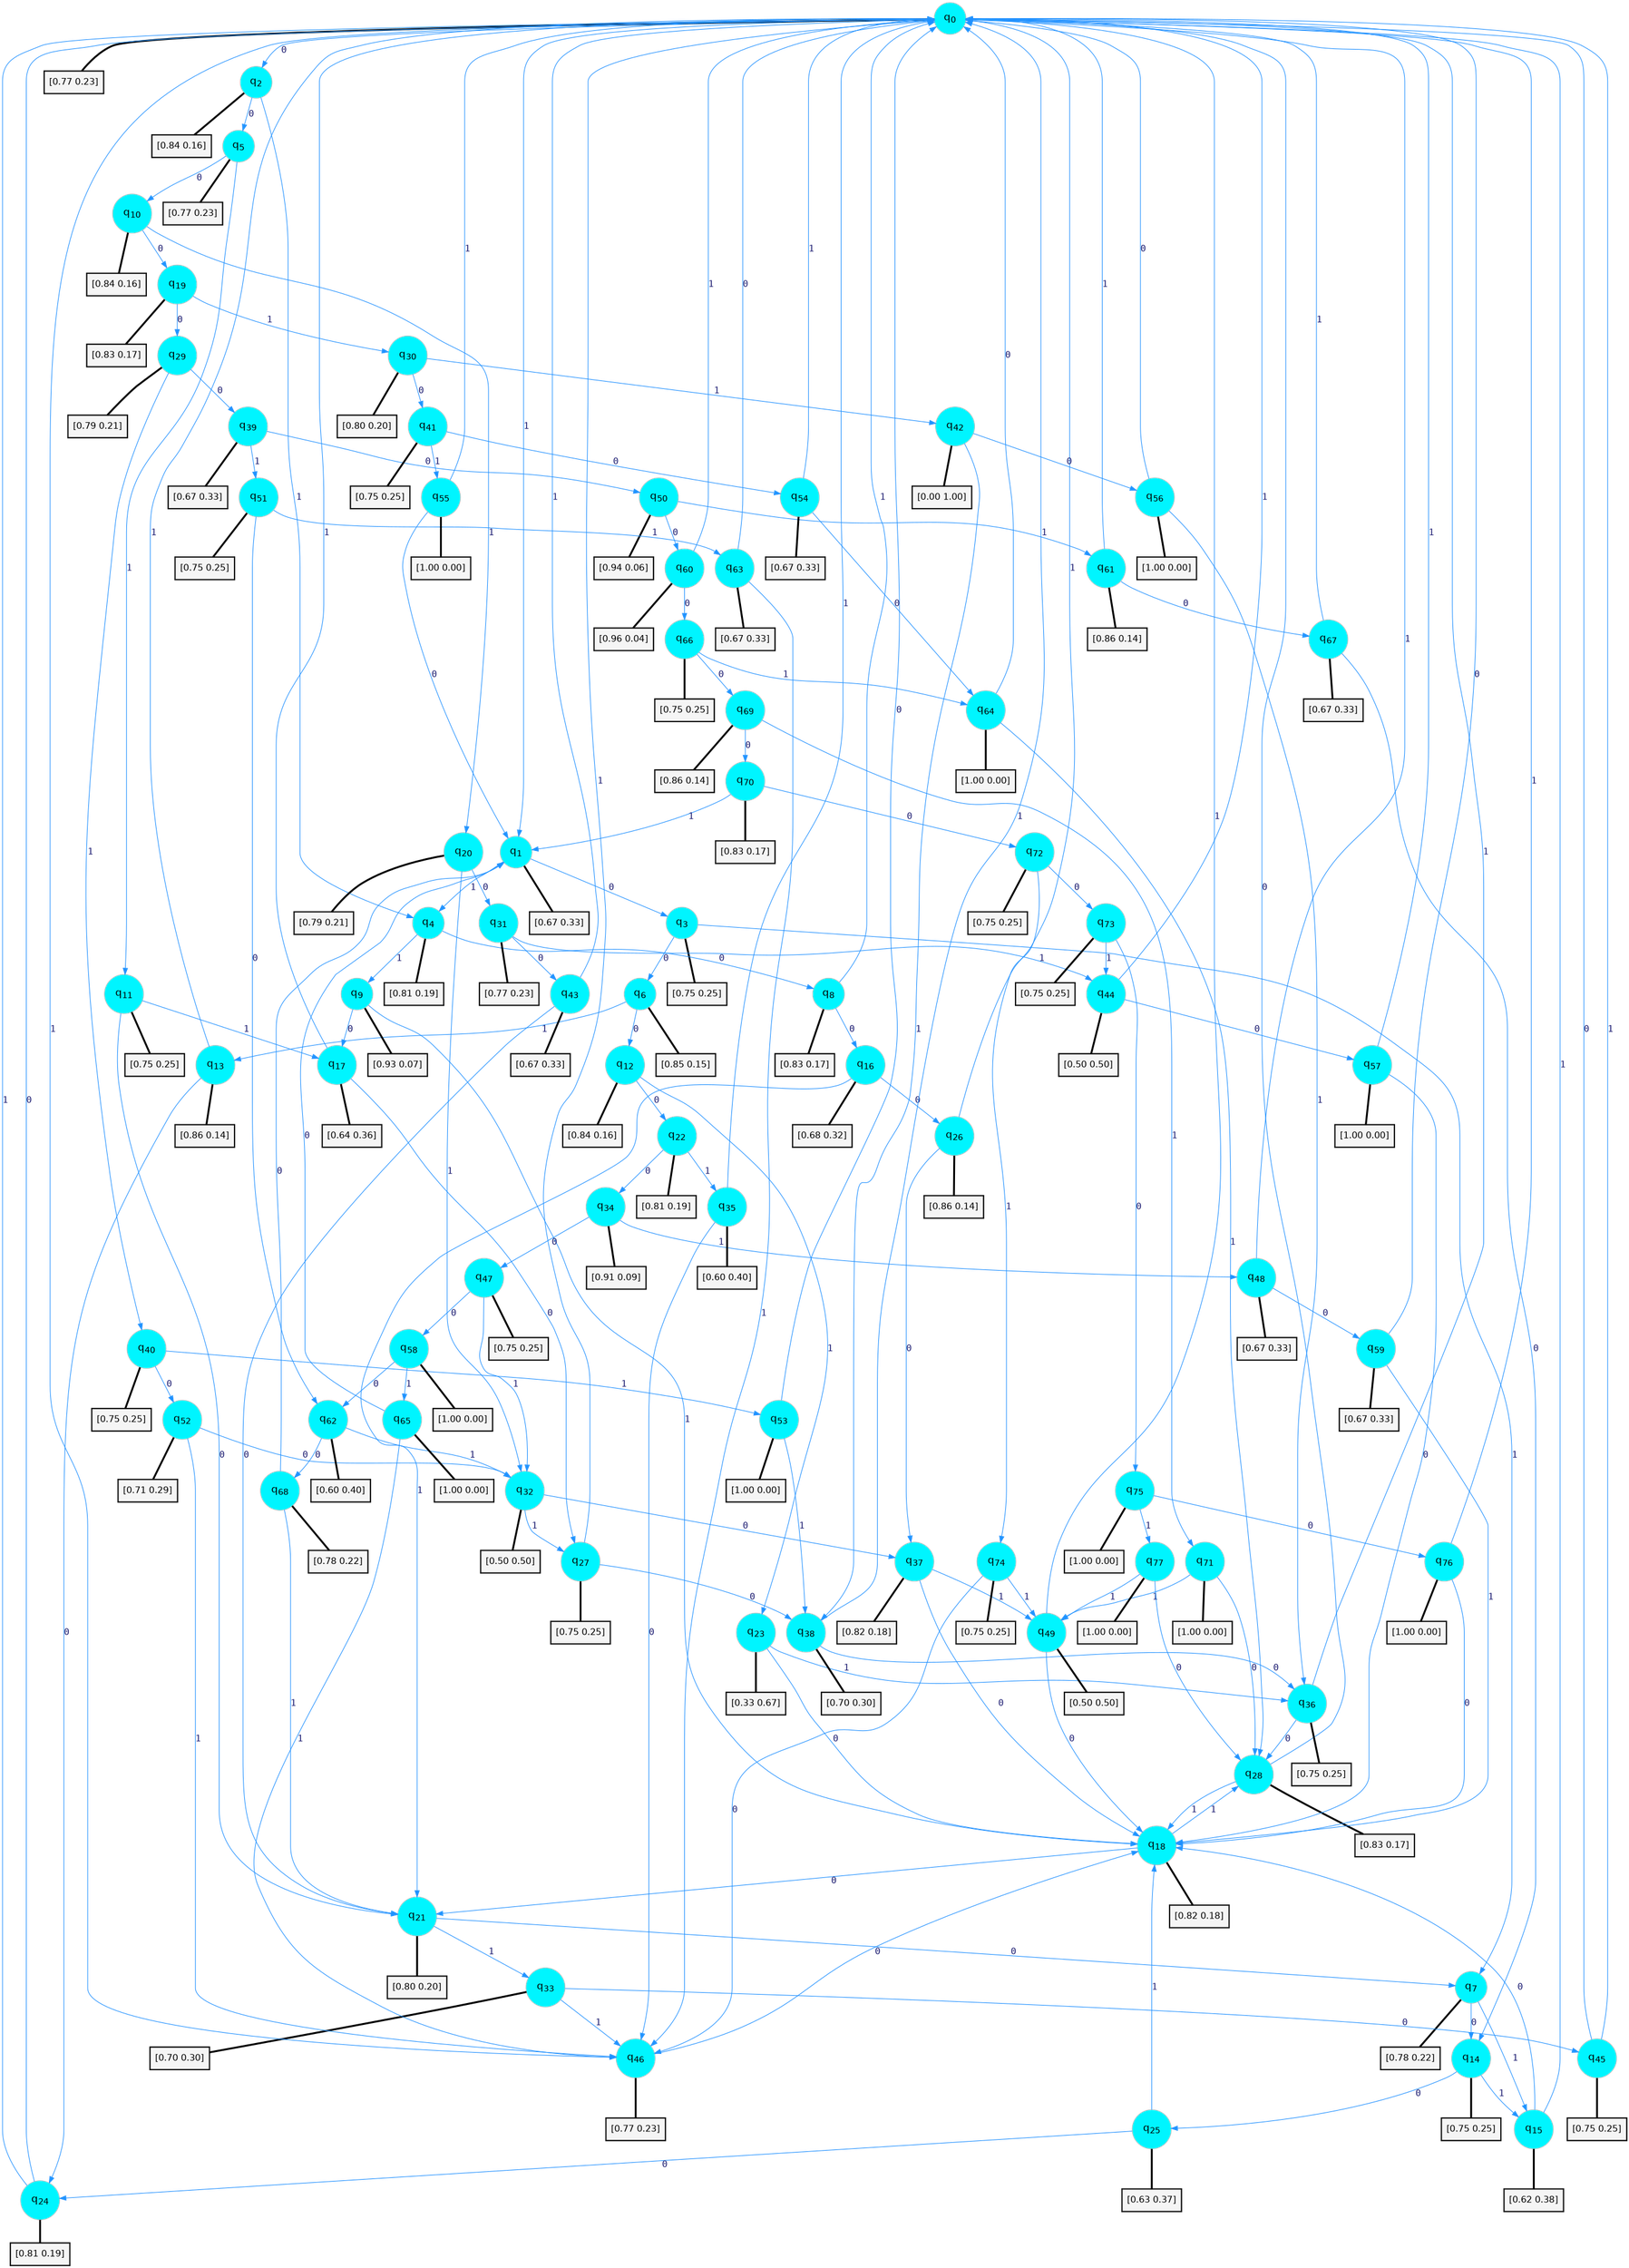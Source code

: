 digraph G {
graph [
bgcolor=transparent, dpi=300, rankdir=TD, size="40,25"];
node [
color=gray, fillcolor=turquoise1, fontcolor=black, fontname=Helvetica, fontsize=16, fontweight=bold, shape=circle, style=filled];
edge [
arrowsize=1, color=dodgerblue1, fontcolor=midnightblue, fontname=courier, fontweight=bold, penwidth=1, style=solid, weight=20];
0[label=<q<SUB>0</SUB>>];
1[label=<q<SUB>1</SUB>>];
2[label=<q<SUB>2</SUB>>];
3[label=<q<SUB>3</SUB>>];
4[label=<q<SUB>4</SUB>>];
5[label=<q<SUB>5</SUB>>];
6[label=<q<SUB>6</SUB>>];
7[label=<q<SUB>7</SUB>>];
8[label=<q<SUB>8</SUB>>];
9[label=<q<SUB>9</SUB>>];
10[label=<q<SUB>10</SUB>>];
11[label=<q<SUB>11</SUB>>];
12[label=<q<SUB>12</SUB>>];
13[label=<q<SUB>13</SUB>>];
14[label=<q<SUB>14</SUB>>];
15[label=<q<SUB>15</SUB>>];
16[label=<q<SUB>16</SUB>>];
17[label=<q<SUB>17</SUB>>];
18[label=<q<SUB>18</SUB>>];
19[label=<q<SUB>19</SUB>>];
20[label=<q<SUB>20</SUB>>];
21[label=<q<SUB>21</SUB>>];
22[label=<q<SUB>22</SUB>>];
23[label=<q<SUB>23</SUB>>];
24[label=<q<SUB>24</SUB>>];
25[label=<q<SUB>25</SUB>>];
26[label=<q<SUB>26</SUB>>];
27[label=<q<SUB>27</SUB>>];
28[label=<q<SUB>28</SUB>>];
29[label=<q<SUB>29</SUB>>];
30[label=<q<SUB>30</SUB>>];
31[label=<q<SUB>31</SUB>>];
32[label=<q<SUB>32</SUB>>];
33[label=<q<SUB>33</SUB>>];
34[label=<q<SUB>34</SUB>>];
35[label=<q<SUB>35</SUB>>];
36[label=<q<SUB>36</SUB>>];
37[label=<q<SUB>37</SUB>>];
38[label=<q<SUB>38</SUB>>];
39[label=<q<SUB>39</SUB>>];
40[label=<q<SUB>40</SUB>>];
41[label=<q<SUB>41</SUB>>];
42[label=<q<SUB>42</SUB>>];
43[label=<q<SUB>43</SUB>>];
44[label=<q<SUB>44</SUB>>];
45[label=<q<SUB>45</SUB>>];
46[label=<q<SUB>46</SUB>>];
47[label=<q<SUB>47</SUB>>];
48[label=<q<SUB>48</SUB>>];
49[label=<q<SUB>49</SUB>>];
50[label=<q<SUB>50</SUB>>];
51[label=<q<SUB>51</SUB>>];
52[label=<q<SUB>52</SUB>>];
53[label=<q<SUB>53</SUB>>];
54[label=<q<SUB>54</SUB>>];
55[label=<q<SUB>55</SUB>>];
56[label=<q<SUB>56</SUB>>];
57[label=<q<SUB>57</SUB>>];
58[label=<q<SUB>58</SUB>>];
59[label=<q<SUB>59</SUB>>];
60[label=<q<SUB>60</SUB>>];
61[label=<q<SUB>61</SUB>>];
62[label=<q<SUB>62</SUB>>];
63[label=<q<SUB>63</SUB>>];
64[label=<q<SUB>64</SUB>>];
65[label=<q<SUB>65</SUB>>];
66[label=<q<SUB>66</SUB>>];
67[label=<q<SUB>67</SUB>>];
68[label=<q<SUB>68</SUB>>];
69[label=<q<SUB>69</SUB>>];
70[label=<q<SUB>70</SUB>>];
71[label=<q<SUB>71</SUB>>];
72[label=<q<SUB>72</SUB>>];
73[label=<q<SUB>73</SUB>>];
74[label=<q<SUB>74</SUB>>];
75[label=<q<SUB>75</SUB>>];
76[label=<q<SUB>76</SUB>>];
77[label=<q<SUB>77</SUB>>];
78[label="[0.77 0.23]", shape=box,fontcolor=black, fontname=Helvetica, fontsize=14, penwidth=2, fillcolor=whitesmoke,color=black];
79[label="[0.67 0.33]", shape=box,fontcolor=black, fontname=Helvetica, fontsize=14, penwidth=2, fillcolor=whitesmoke,color=black];
80[label="[0.84 0.16]", shape=box,fontcolor=black, fontname=Helvetica, fontsize=14, penwidth=2, fillcolor=whitesmoke,color=black];
81[label="[0.75 0.25]", shape=box,fontcolor=black, fontname=Helvetica, fontsize=14, penwidth=2, fillcolor=whitesmoke,color=black];
82[label="[0.81 0.19]", shape=box,fontcolor=black, fontname=Helvetica, fontsize=14, penwidth=2, fillcolor=whitesmoke,color=black];
83[label="[0.77 0.23]", shape=box,fontcolor=black, fontname=Helvetica, fontsize=14, penwidth=2, fillcolor=whitesmoke,color=black];
84[label="[0.85 0.15]", shape=box,fontcolor=black, fontname=Helvetica, fontsize=14, penwidth=2, fillcolor=whitesmoke,color=black];
85[label="[0.78 0.22]", shape=box,fontcolor=black, fontname=Helvetica, fontsize=14, penwidth=2, fillcolor=whitesmoke,color=black];
86[label="[0.83 0.17]", shape=box,fontcolor=black, fontname=Helvetica, fontsize=14, penwidth=2, fillcolor=whitesmoke,color=black];
87[label="[0.93 0.07]", shape=box,fontcolor=black, fontname=Helvetica, fontsize=14, penwidth=2, fillcolor=whitesmoke,color=black];
88[label="[0.84 0.16]", shape=box,fontcolor=black, fontname=Helvetica, fontsize=14, penwidth=2, fillcolor=whitesmoke,color=black];
89[label="[0.75 0.25]", shape=box,fontcolor=black, fontname=Helvetica, fontsize=14, penwidth=2, fillcolor=whitesmoke,color=black];
90[label="[0.84 0.16]", shape=box,fontcolor=black, fontname=Helvetica, fontsize=14, penwidth=2, fillcolor=whitesmoke,color=black];
91[label="[0.86 0.14]", shape=box,fontcolor=black, fontname=Helvetica, fontsize=14, penwidth=2, fillcolor=whitesmoke,color=black];
92[label="[0.75 0.25]", shape=box,fontcolor=black, fontname=Helvetica, fontsize=14, penwidth=2, fillcolor=whitesmoke,color=black];
93[label="[0.62 0.38]", shape=box,fontcolor=black, fontname=Helvetica, fontsize=14, penwidth=2, fillcolor=whitesmoke,color=black];
94[label="[0.68 0.32]", shape=box,fontcolor=black, fontname=Helvetica, fontsize=14, penwidth=2, fillcolor=whitesmoke,color=black];
95[label="[0.64 0.36]", shape=box,fontcolor=black, fontname=Helvetica, fontsize=14, penwidth=2, fillcolor=whitesmoke,color=black];
96[label="[0.82 0.18]", shape=box,fontcolor=black, fontname=Helvetica, fontsize=14, penwidth=2, fillcolor=whitesmoke,color=black];
97[label="[0.83 0.17]", shape=box,fontcolor=black, fontname=Helvetica, fontsize=14, penwidth=2, fillcolor=whitesmoke,color=black];
98[label="[0.79 0.21]", shape=box,fontcolor=black, fontname=Helvetica, fontsize=14, penwidth=2, fillcolor=whitesmoke,color=black];
99[label="[0.80 0.20]", shape=box,fontcolor=black, fontname=Helvetica, fontsize=14, penwidth=2, fillcolor=whitesmoke,color=black];
100[label="[0.81 0.19]", shape=box,fontcolor=black, fontname=Helvetica, fontsize=14, penwidth=2, fillcolor=whitesmoke,color=black];
101[label="[0.33 0.67]", shape=box,fontcolor=black, fontname=Helvetica, fontsize=14, penwidth=2, fillcolor=whitesmoke,color=black];
102[label="[0.81 0.19]", shape=box,fontcolor=black, fontname=Helvetica, fontsize=14, penwidth=2, fillcolor=whitesmoke,color=black];
103[label="[0.63 0.37]", shape=box,fontcolor=black, fontname=Helvetica, fontsize=14, penwidth=2, fillcolor=whitesmoke,color=black];
104[label="[0.86 0.14]", shape=box,fontcolor=black, fontname=Helvetica, fontsize=14, penwidth=2, fillcolor=whitesmoke,color=black];
105[label="[0.75 0.25]", shape=box,fontcolor=black, fontname=Helvetica, fontsize=14, penwidth=2, fillcolor=whitesmoke,color=black];
106[label="[0.83 0.17]", shape=box,fontcolor=black, fontname=Helvetica, fontsize=14, penwidth=2, fillcolor=whitesmoke,color=black];
107[label="[0.79 0.21]", shape=box,fontcolor=black, fontname=Helvetica, fontsize=14, penwidth=2, fillcolor=whitesmoke,color=black];
108[label="[0.80 0.20]", shape=box,fontcolor=black, fontname=Helvetica, fontsize=14, penwidth=2, fillcolor=whitesmoke,color=black];
109[label="[0.77 0.23]", shape=box,fontcolor=black, fontname=Helvetica, fontsize=14, penwidth=2, fillcolor=whitesmoke,color=black];
110[label="[0.50 0.50]", shape=box,fontcolor=black, fontname=Helvetica, fontsize=14, penwidth=2, fillcolor=whitesmoke,color=black];
111[label="[0.70 0.30]", shape=box,fontcolor=black, fontname=Helvetica, fontsize=14, penwidth=2, fillcolor=whitesmoke,color=black];
112[label="[0.91 0.09]", shape=box,fontcolor=black, fontname=Helvetica, fontsize=14, penwidth=2, fillcolor=whitesmoke,color=black];
113[label="[0.60 0.40]", shape=box,fontcolor=black, fontname=Helvetica, fontsize=14, penwidth=2, fillcolor=whitesmoke,color=black];
114[label="[0.75 0.25]", shape=box,fontcolor=black, fontname=Helvetica, fontsize=14, penwidth=2, fillcolor=whitesmoke,color=black];
115[label="[0.82 0.18]", shape=box,fontcolor=black, fontname=Helvetica, fontsize=14, penwidth=2, fillcolor=whitesmoke,color=black];
116[label="[0.70 0.30]", shape=box,fontcolor=black, fontname=Helvetica, fontsize=14, penwidth=2, fillcolor=whitesmoke,color=black];
117[label="[0.67 0.33]", shape=box,fontcolor=black, fontname=Helvetica, fontsize=14, penwidth=2, fillcolor=whitesmoke,color=black];
118[label="[0.75 0.25]", shape=box,fontcolor=black, fontname=Helvetica, fontsize=14, penwidth=2, fillcolor=whitesmoke,color=black];
119[label="[0.75 0.25]", shape=box,fontcolor=black, fontname=Helvetica, fontsize=14, penwidth=2, fillcolor=whitesmoke,color=black];
120[label="[0.00 1.00]", shape=box,fontcolor=black, fontname=Helvetica, fontsize=14, penwidth=2, fillcolor=whitesmoke,color=black];
121[label="[0.67 0.33]", shape=box,fontcolor=black, fontname=Helvetica, fontsize=14, penwidth=2, fillcolor=whitesmoke,color=black];
122[label="[0.50 0.50]", shape=box,fontcolor=black, fontname=Helvetica, fontsize=14, penwidth=2, fillcolor=whitesmoke,color=black];
123[label="[0.75 0.25]", shape=box,fontcolor=black, fontname=Helvetica, fontsize=14, penwidth=2, fillcolor=whitesmoke,color=black];
124[label="[0.77 0.23]", shape=box,fontcolor=black, fontname=Helvetica, fontsize=14, penwidth=2, fillcolor=whitesmoke,color=black];
125[label="[0.75 0.25]", shape=box,fontcolor=black, fontname=Helvetica, fontsize=14, penwidth=2, fillcolor=whitesmoke,color=black];
126[label="[0.67 0.33]", shape=box,fontcolor=black, fontname=Helvetica, fontsize=14, penwidth=2, fillcolor=whitesmoke,color=black];
127[label="[0.50 0.50]", shape=box,fontcolor=black, fontname=Helvetica, fontsize=14, penwidth=2, fillcolor=whitesmoke,color=black];
128[label="[0.94 0.06]", shape=box,fontcolor=black, fontname=Helvetica, fontsize=14, penwidth=2, fillcolor=whitesmoke,color=black];
129[label="[0.75 0.25]", shape=box,fontcolor=black, fontname=Helvetica, fontsize=14, penwidth=2, fillcolor=whitesmoke,color=black];
130[label="[0.71 0.29]", shape=box,fontcolor=black, fontname=Helvetica, fontsize=14, penwidth=2, fillcolor=whitesmoke,color=black];
131[label="[1.00 0.00]", shape=box,fontcolor=black, fontname=Helvetica, fontsize=14, penwidth=2, fillcolor=whitesmoke,color=black];
132[label="[0.67 0.33]", shape=box,fontcolor=black, fontname=Helvetica, fontsize=14, penwidth=2, fillcolor=whitesmoke,color=black];
133[label="[1.00 0.00]", shape=box,fontcolor=black, fontname=Helvetica, fontsize=14, penwidth=2, fillcolor=whitesmoke,color=black];
134[label="[1.00 0.00]", shape=box,fontcolor=black, fontname=Helvetica, fontsize=14, penwidth=2, fillcolor=whitesmoke,color=black];
135[label="[1.00 0.00]", shape=box,fontcolor=black, fontname=Helvetica, fontsize=14, penwidth=2, fillcolor=whitesmoke,color=black];
136[label="[1.00 0.00]", shape=box,fontcolor=black, fontname=Helvetica, fontsize=14, penwidth=2, fillcolor=whitesmoke,color=black];
137[label="[0.67 0.33]", shape=box,fontcolor=black, fontname=Helvetica, fontsize=14, penwidth=2, fillcolor=whitesmoke,color=black];
138[label="[0.96 0.04]", shape=box,fontcolor=black, fontname=Helvetica, fontsize=14, penwidth=2, fillcolor=whitesmoke,color=black];
139[label="[0.86 0.14]", shape=box,fontcolor=black, fontname=Helvetica, fontsize=14, penwidth=2, fillcolor=whitesmoke,color=black];
140[label="[0.60 0.40]", shape=box,fontcolor=black, fontname=Helvetica, fontsize=14, penwidth=2, fillcolor=whitesmoke,color=black];
141[label="[0.67 0.33]", shape=box,fontcolor=black, fontname=Helvetica, fontsize=14, penwidth=2, fillcolor=whitesmoke,color=black];
142[label="[1.00 0.00]", shape=box,fontcolor=black, fontname=Helvetica, fontsize=14, penwidth=2, fillcolor=whitesmoke,color=black];
143[label="[1.00 0.00]", shape=box,fontcolor=black, fontname=Helvetica, fontsize=14, penwidth=2, fillcolor=whitesmoke,color=black];
144[label="[0.75 0.25]", shape=box,fontcolor=black, fontname=Helvetica, fontsize=14, penwidth=2, fillcolor=whitesmoke,color=black];
145[label="[0.67 0.33]", shape=box,fontcolor=black, fontname=Helvetica, fontsize=14, penwidth=2, fillcolor=whitesmoke,color=black];
146[label="[0.78 0.22]", shape=box,fontcolor=black, fontname=Helvetica, fontsize=14, penwidth=2, fillcolor=whitesmoke,color=black];
147[label="[0.86 0.14]", shape=box,fontcolor=black, fontname=Helvetica, fontsize=14, penwidth=2, fillcolor=whitesmoke,color=black];
148[label="[0.83 0.17]", shape=box,fontcolor=black, fontname=Helvetica, fontsize=14, penwidth=2, fillcolor=whitesmoke,color=black];
149[label="[1.00 0.00]", shape=box,fontcolor=black, fontname=Helvetica, fontsize=14, penwidth=2, fillcolor=whitesmoke,color=black];
150[label="[0.75 0.25]", shape=box,fontcolor=black, fontname=Helvetica, fontsize=14, penwidth=2, fillcolor=whitesmoke,color=black];
151[label="[0.75 0.25]", shape=box,fontcolor=black, fontname=Helvetica, fontsize=14, penwidth=2, fillcolor=whitesmoke,color=black];
152[label="[0.75 0.25]", shape=box,fontcolor=black, fontname=Helvetica, fontsize=14, penwidth=2, fillcolor=whitesmoke,color=black];
153[label="[1.00 0.00]", shape=box,fontcolor=black, fontname=Helvetica, fontsize=14, penwidth=2, fillcolor=whitesmoke,color=black];
154[label="[1.00 0.00]", shape=box,fontcolor=black, fontname=Helvetica, fontsize=14, penwidth=2, fillcolor=whitesmoke,color=black];
155[label="[1.00 0.00]", shape=box,fontcolor=black, fontname=Helvetica, fontsize=14, penwidth=2, fillcolor=whitesmoke,color=black];
0->2 [label=0];
0->1 [label=1];
0->78 [arrowhead=none, penwidth=3,color=black];
1->3 [label=0];
1->4 [label=1];
1->79 [arrowhead=none, penwidth=3,color=black];
2->5 [label=0];
2->4 [label=1];
2->80 [arrowhead=none, penwidth=3,color=black];
3->6 [label=0];
3->7 [label=1];
3->81 [arrowhead=none, penwidth=3,color=black];
4->8 [label=0];
4->9 [label=1];
4->82 [arrowhead=none, penwidth=3,color=black];
5->10 [label=0];
5->11 [label=1];
5->83 [arrowhead=none, penwidth=3,color=black];
6->12 [label=0];
6->13 [label=1];
6->84 [arrowhead=none, penwidth=3,color=black];
7->14 [label=0];
7->15 [label=1];
7->85 [arrowhead=none, penwidth=3,color=black];
8->16 [label=0];
8->0 [label=1];
8->86 [arrowhead=none, penwidth=3,color=black];
9->17 [label=0];
9->18 [label=1];
9->87 [arrowhead=none, penwidth=3,color=black];
10->19 [label=0];
10->20 [label=1];
10->88 [arrowhead=none, penwidth=3,color=black];
11->21 [label=0];
11->17 [label=1];
11->89 [arrowhead=none, penwidth=3,color=black];
12->22 [label=0];
12->23 [label=1];
12->90 [arrowhead=none, penwidth=3,color=black];
13->24 [label=0];
13->0 [label=1];
13->91 [arrowhead=none, penwidth=3,color=black];
14->25 [label=0];
14->15 [label=1];
14->92 [arrowhead=none, penwidth=3,color=black];
15->18 [label=0];
15->0 [label=1];
15->93 [arrowhead=none, penwidth=3,color=black];
16->26 [label=0];
16->21 [label=1];
16->94 [arrowhead=none, penwidth=3,color=black];
17->27 [label=0];
17->0 [label=1];
17->95 [arrowhead=none, penwidth=3,color=black];
18->21 [label=0];
18->28 [label=1];
18->96 [arrowhead=none, penwidth=3,color=black];
19->29 [label=0];
19->30 [label=1];
19->97 [arrowhead=none, penwidth=3,color=black];
20->31 [label=0];
20->32 [label=1];
20->98 [arrowhead=none, penwidth=3,color=black];
21->7 [label=0];
21->33 [label=1];
21->99 [arrowhead=none, penwidth=3,color=black];
22->34 [label=0];
22->35 [label=1];
22->100 [arrowhead=none, penwidth=3,color=black];
23->18 [label=0];
23->36 [label=1];
23->101 [arrowhead=none, penwidth=3,color=black];
24->0 [label=0];
24->0 [label=1];
24->102 [arrowhead=none, penwidth=3,color=black];
25->24 [label=0];
25->18 [label=1];
25->103 [arrowhead=none, penwidth=3,color=black];
26->37 [label=0];
26->0 [label=1];
26->104 [arrowhead=none, penwidth=3,color=black];
27->38 [label=0];
27->0 [label=1];
27->105 [arrowhead=none, penwidth=3,color=black];
28->0 [label=0];
28->18 [label=1];
28->106 [arrowhead=none, penwidth=3,color=black];
29->39 [label=0];
29->40 [label=1];
29->107 [arrowhead=none, penwidth=3,color=black];
30->41 [label=0];
30->42 [label=1];
30->108 [arrowhead=none, penwidth=3,color=black];
31->43 [label=0];
31->44 [label=1];
31->109 [arrowhead=none, penwidth=3,color=black];
32->37 [label=0];
32->27 [label=1];
32->110 [arrowhead=none, penwidth=3,color=black];
33->45 [label=0];
33->46 [label=1];
33->111 [arrowhead=none, penwidth=3,color=black];
34->47 [label=0];
34->48 [label=1];
34->112 [arrowhead=none, penwidth=3,color=black];
35->46 [label=0];
35->0 [label=1];
35->113 [arrowhead=none, penwidth=3,color=black];
36->28 [label=0];
36->0 [label=1];
36->114 [arrowhead=none, penwidth=3,color=black];
37->18 [label=0];
37->49 [label=1];
37->115 [arrowhead=none, penwidth=3,color=black];
38->36 [label=0];
38->0 [label=1];
38->116 [arrowhead=none, penwidth=3,color=black];
39->50 [label=0];
39->51 [label=1];
39->117 [arrowhead=none, penwidth=3,color=black];
40->52 [label=0];
40->53 [label=1];
40->118 [arrowhead=none, penwidth=3,color=black];
41->54 [label=0];
41->55 [label=1];
41->119 [arrowhead=none, penwidth=3,color=black];
42->56 [label=0];
42->38 [label=1];
42->120 [arrowhead=none, penwidth=3,color=black];
43->21 [label=0];
43->0 [label=1];
43->121 [arrowhead=none, penwidth=3,color=black];
44->57 [label=0];
44->0 [label=1];
44->122 [arrowhead=none, penwidth=3,color=black];
45->0 [label=0];
45->0 [label=1];
45->123 [arrowhead=none, penwidth=3,color=black];
46->18 [label=0];
46->0 [label=1];
46->124 [arrowhead=none, penwidth=3,color=black];
47->58 [label=0];
47->32 [label=1];
47->125 [arrowhead=none, penwidth=3,color=black];
48->59 [label=0];
48->0 [label=1];
48->126 [arrowhead=none, penwidth=3,color=black];
49->18 [label=0];
49->0 [label=1];
49->127 [arrowhead=none, penwidth=3,color=black];
50->60 [label=0];
50->61 [label=1];
50->128 [arrowhead=none, penwidth=3,color=black];
51->62 [label=0];
51->63 [label=1];
51->129 [arrowhead=none, penwidth=3,color=black];
52->32 [label=0];
52->46 [label=1];
52->130 [arrowhead=none, penwidth=3,color=black];
53->0 [label=0];
53->38 [label=1];
53->131 [arrowhead=none, penwidth=3,color=black];
54->64 [label=0];
54->0 [label=1];
54->132 [arrowhead=none, penwidth=3,color=black];
55->1 [label=0];
55->0 [label=1];
55->133 [arrowhead=none, penwidth=3,color=black];
56->0 [label=0];
56->36 [label=1];
56->134 [arrowhead=none, penwidth=3,color=black];
57->18 [label=0];
57->0 [label=1];
57->135 [arrowhead=none, penwidth=3,color=black];
58->62 [label=0];
58->65 [label=1];
58->136 [arrowhead=none, penwidth=3,color=black];
59->0 [label=0];
59->18 [label=1];
59->137 [arrowhead=none, penwidth=3,color=black];
60->66 [label=0];
60->0 [label=1];
60->138 [arrowhead=none, penwidth=3,color=black];
61->67 [label=0];
61->0 [label=1];
61->139 [arrowhead=none, penwidth=3,color=black];
62->68 [label=0];
62->32 [label=1];
62->140 [arrowhead=none, penwidth=3,color=black];
63->0 [label=0];
63->46 [label=1];
63->141 [arrowhead=none, penwidth=3,color=black];
64->0 [label=0];
64->28 [label=1];
64->142 [arrowhead=none, penwidth=3,color=black];
65->1 [label=0];
65->46 [label=1];
65->143 [arrowhead=none, penwidth=3,color=black];
66->69 [label=0];
66->64 [label=1];
66->144 [arrowhead=none, penwidth=3,color=black];
67->14 [label=0];
67->0 [label=1];
67->145 [arrowhead=none, penwidth=3,color=black];
68->1 [label=0];
68->21 [label=1];
68->146 [arrowhead=none, penwidth=3,color=black];
69->70 [label=0];
69->71 [label=1];
69->147 [arrowhead=none, penwidth=3,color=black];
70->72 [label=0];
70->1 [label=1];
70->148 [arrowhead=none, penwidth=3,color=black];
71->28 [label=0];
71->49 [label=1];
71->149 [arrowhead=none, penwidth=3,color=black];
72->73 [label=0];
72->74 [label=1];
72->150 [arrowhead=none, penwidth=3,color=black];
73->75 [label=0];
73->44 [label=1];
73->151 [arrowhead=none, penwidth=3,color=black];
74->46 [label=0];
74->49 [label=1];
74->152 [arrowhead=none, penwidth=3,color=black];
75->76 [label=0];
75->77 [label=1];
75->153 [arrowhead=none, penwidth=3,color=black];
76->18 [label=0];
76->0 [label=1];
76->154 [arrowhead=none, penwidth=3,color=black];
77->28 [label=0];
77->49 [label=1];
77->155 [arrowhead=none, penwidth=3,color=black];
}
